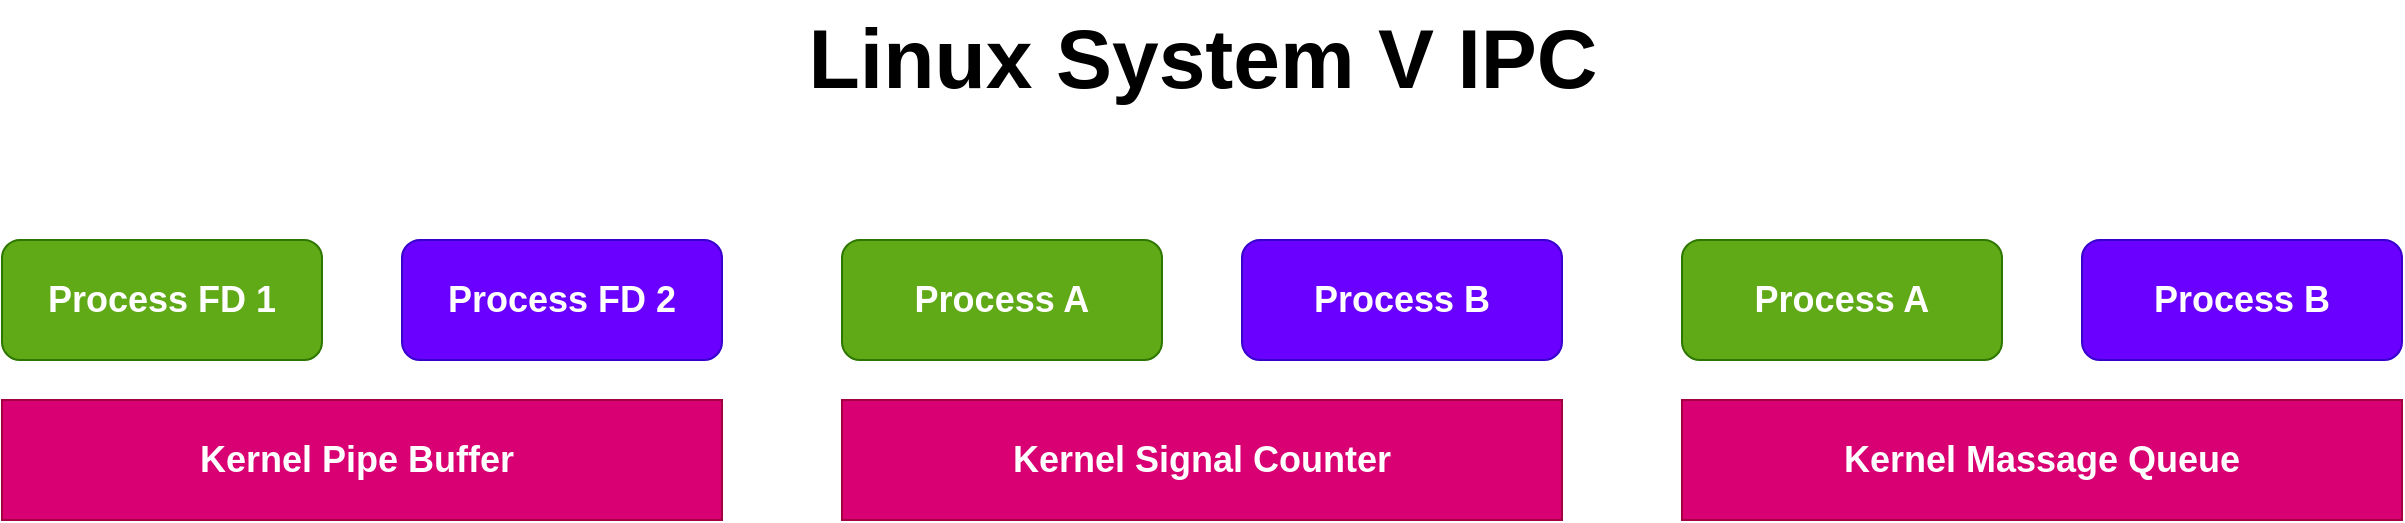 <mxfile version="20.2.2" type="github">
  <diagram id="SjoBwwhVYQaIT-0i_oXB" name="第 1 页">
    <mxGraphModel dx="1178" dy="797" grid="1" gridSize="10" guides="1" tooltips="1" connect="1" arrows="1" fold="1" page="1" pageScale="1" pageWidth="1169" pageHeight="1654" math="0" shadow="0">
      <root>
        <mxCell id="0" />
        <mxCell id="1" parent="0" />
        <mxCell id="To0TgmXWxeMzykWW4tgx-1" value="&lt;b&gt;&lt;font style=&quot;font-size: 18px;&quot;&gt;Process FD 1&lt;/font&gt;&lt;/b&gt;" style="rounded=1;whiteSpace=wrap;html=1;fillColor=#60a917;fontColor=#ffffff;strokeColor=#2D7600;" parent="1" vertex="1">
          <mxGeometry x="60" y="300" width="160" height="60" as="geometry" />
        </mxCell>
        <mxCell id="To0TgmXWxeMzykWW4tgx-2" value="&lt;b&gt;&lt;font style=&quot;font-size: 18px;&quot;&gt;Process FD 2&lt;/font&gt;&lt;/b&gt;" style="rounded=1;whiteSpace=wrap;html=1;fillColor=#6a00ff;fontColor=#ffffff;strokeColor=#3700CC;" parent="1" vertex="1">
          <mxGeometry x="260" y="300" width="160" height="60" as="geometry" />
        </mxCell>
        <mxCell id="To0TgmXWxeMzykWW4tgx-3" value="&lt;b&gt;Kernel Pipe Buffer&amp;nbsp;&lt;/b&gt;" style="rounded=0;whiteSpace=wrap;html=1;fontSize=18;fillColor=#d80073;fontColor=#ffffff;strokeColor=#A50040;" parent="1" vertex="1">
          <mxGeometry x="60" y="380" width="360" height="60" as="geometry" />
        </mxCell>
        <mxCell id="To0TgmXWxeMzykWW4tgx-9" value="&lt;b&gt;&lt;font style=&quot;font-size: 18px;&quot;&gt;Process A&lt;/font&gt;&lt;/b&gt;" style="rounded=1;whiteSpace=wrap;html=1;fillColor=#60a917;fontColor=#ffffff;strokeColor=#2D7600;" parent="1" vertex="1">
          <mxGeometry x="480" y="300" width="160" height="60" as="geometry" />
        </mxCell>
        <mxCell id="To0TgmXWxeMzykWW4tgx-10" value="&lt;b&gt;&lt;font style=&quot;font-size: 18px;&quot;&gt;Process B&lt;/font&gt;&lt;/b&gt;" style="rounded=1;whiteSpace=wrap;html=1;fillColor=#6a00ff;fontColor=#ffffff;strokeColor=#3700CC;" parent="1" vertex="1">
          <mxGeometry x="680" y="300" width="160" height="60" as="geometry" />
        </mxCell>
        <mxCell id="To0TgmXWxeMzykWW4tgx-11" value="&lt;b&gt;Kernel Signal Counter&lt;/b&gt;" style="rounded=0;whiteSpace=wrap;html=1;fontSize=18;fillColor=#d80073;fontColor=#ffffff;strokeColor=#A50040;" parent="1" vertex="1">
          <mxGeometry x="480" y="380" width="360" height="60" as="geometry" />
        </mxCell>
        <mxCell id="To0TgmXWxeMzykWW4tgx-12" value="&lt;b&gt;&lt;font style=&quot;font-size: 18px;&quot;&gt;Process A&lt;/font&gt;&lt;/b&gt;" style="rounded=1;whiteSpace=wrap;html=1;fillColor=#60a917;fontColor=#ffffff;strokeColor=#2D7600;" parent="1" vertex="1">
          <mxGeometry x="900" y="300" width="160" height="60" as="geometry" />
        </mxCell>
        <mxCell id="To0TgmXWxeMzykWW4tgx-13" value="&lt;b&gt;&lt;font style=&quot;font-size: 18px;&quot;&gt;Process B&lt;/font&gt;&lt;/b&gt;" style="rounded=1;whiteSpace=wrap;html=1;fillColor=#6a00ff;fontColor=#ffffff;strokeColor=#3700CC;" parent="1" vertex="1">
          <mxGeometry x="1100" y="300" width="160" height="60" as="geometry" />
        </mxCell>
        <mxCell id="To0TgmXWxeMzykWW4tgx-14" value="&lt;b&gt;Kernel Massage Queue&lt;/b&gt;" style="rounded=0;whiteSpace=wrap;html=1;fontSize=18;fillColor=#d80073;fontColor=#ffffff;strokeColor=#A50040;" parent="1" vertex="1">
          <mxGeometry x="900" y="380" width="360" height="60" as="geometry" />
        </mxCell>
        <mxCell id="To0TgmXWxeMzykWW4tgx-18" value="&lt;b&gt;&lt;font style=&quot;font-size: 42px;&quot;&gt;Linux System V IPC&lt;/font&gt;&lt;/b&gt;" style="text;html=1;align=center;verticalAlign=middle;resizable=0;points=[];autosize=1;strokeColor=none;fillColor=none;fontSize=18;" parent="1" vertex="1">
          <mxGeometry x="450" y="180" width="420" height="60" as="geometry" />
        </mxCell>
      </root>
    </mxGraphModel>
  </diagram>
</mxfile>
